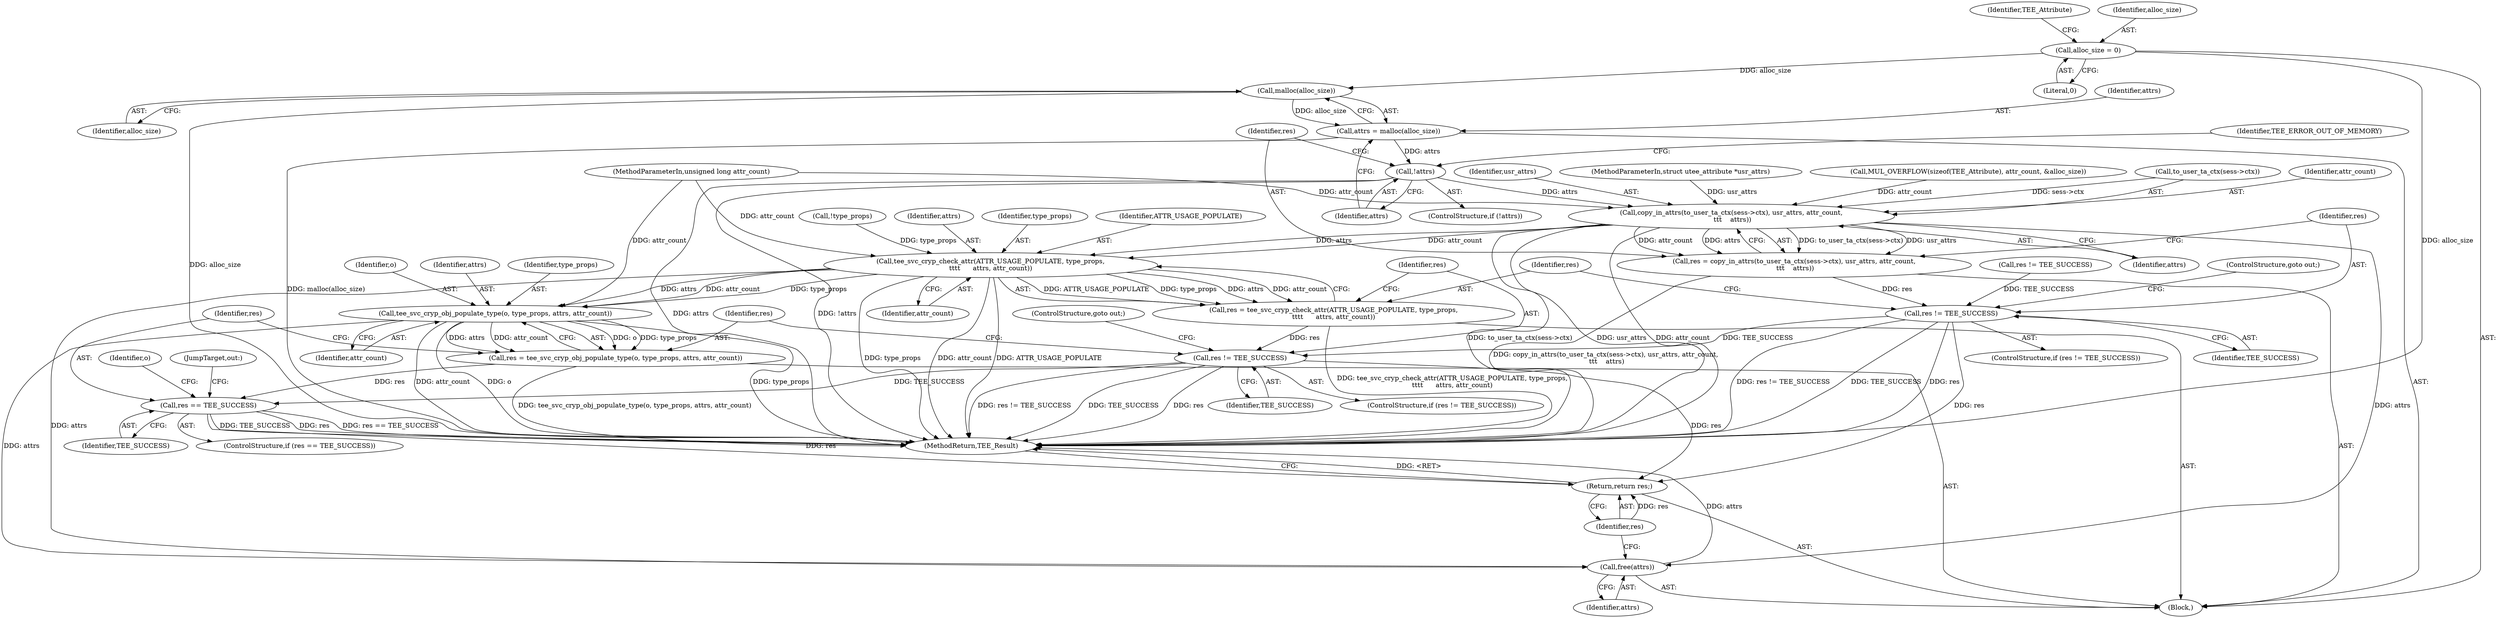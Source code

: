 digraph "0_optee_os_b60e1cee406a1ff521145ab9534370dfb85dd592@API" {
"1000195" [label="(Call,malloc(alloc_size))"];
"1000181" [label="(Call,alloc_size = 0)"];
"1000193" [label="(Call,attrs = malloc(alloc_size))"];
"1000198" [label="(Call,!attrs)"];
"1000204" [label="(Call,copy_in_attrs(to_user_ta_ctx(sess->ctx), usr_attrs, attr_count,\n \t\t\t    attrs))"];
"1000202" [label="(Call,res = copy_in_attrs(to_user_ta_ctx(sess->ctx), usr_attrs, attr_count,\n \t\t\t    attrs))"];
"1000213" [label="(Call,res != TEE_SUCCESS)"];
"1000225" [label="(Call,res != TEE_SUCCESS)"];
"1000237" [label="(Call,res == TEE_SUCCESS)"];
"1000250" [label="(Return,return res;)"];
"1000219" [label="(Call,tee_svc_cryp_check_attr(ATTR_USAGE_POPULATE, type_props,\n\t\t\t\t      attrs, attr_count))"];
"1000217" [label="(Call,res = tee_svc_cryp_check_attr(ATTR_USAGE_POPULATE, type_props,\n\t\t\t\t      attrs, attr_count))"];
"1000231" [label="(Call,tee_svc_cryp_obj_populate_type(o, type_props, attrs, attr_count))"];
"1000229" [label="(Call,res = tee_svc_cryp_obj_populate_type(o, type_props, attrs, attr_count))"];
"1000248" [label="(Call,free(attrs))"];
"1000187" [label="(Identifier,TEE_Attribute)"];
"1000222" [label="(Identifier,attrs)"];
"1000210" [label="(Identifier,attr_count)"];
"1000219" [label="(Call,tee_svc_cryp_check_attr(ATTR_USAGE_POPULATE, type_props,\n\t\t\t\t      attrs, attr_count))"];
"1000212" [label="(ControlStructure,if (res != TEE_SUCCESS))"];
"1000239" [label="(Identifier,TEE_SUCCESS)"];
"1000235" [label="(Identifier,attr_count)"];
"1000203" [label="(Identifier,res)"];
"1000248" [label="(Call,free(attrs))"];
"1000251" [label="(Identifier,res)"];
"1000211" [label="(Identifier,attrs)"];
"1000181" [label="(Call,alloc_size = 0)"];
"1000221" [label="(Identifier,type_props)"];
"1000220" [label="(Identifier,ATTR_USAGE_POPULATE)"];
"1000249" [label="(Identifier,attrs)"];
"1000237" [label="(Call,res == TEE_SUCCESS)"];
"1000218" [label="(Identifier,res)"];
"1000214" [label="(Identifier,res)"];
"1000202" [label="(Call,res = copy_in_attrs(to_user_ta_ctx(sess->ctx), usr_attrs, attr_count,\n \t\t\t    attrs))"];
"1000233" [label="(Identifier,type_props)"];
"1000105" [label="(MethodParameterIn,unsigned long attr_count)"];
"1000228" [label="(ControlStructure,goto out;)"];
"1000217" [label="(Call,res = tee_svc_cryp_check_attr(ATTR_USAGE_POPULATE, type_props,\n\t\t\t\t      attrs, attr_count))"];
"1000230" [label="(Identifier,res)"];
"1000213" [label="(Call,res != TEE_SUCCESS)"];
"1000229" [label="(Call,res = tee_svc_cryp_obj_populate_type(o, type_props, attrs, attr_count))"];
"1000227" [label="(Identifier,TEE_SUCCESS)"];
"1000232" [label="(Identifier,o)"];
"1000201" [label="(Identifier,TEE_ERROR_OUT_OF_MEMORY)"];
"1000182" [label="(Identifier,alloc_size)"];
"1000196" [label="(Identifier,alloc_size)"];
"1000183" [label="(Literal,0)"];
"1000216" [label="(ControlStructure,goto out;)"];
"1000243" [label="(Identifier,o)"];
"1000194" [label="(Identifier,attrs)"];
"1000106" [label="(Block,)"];
"1000205" [label="(Call,to_user_ta_ctx(sess->ctx))"];
"1000199" [label="(Identifier,attrs)"];
"1000238" [label="(Identifier,res)"];
"1000209" [label="(Identifier,usr_attrs)"];
"1000195" [label="(Call,malloc(alloc_size))"];
"1000176" [label="(Call,!type_props)"];
"1000204" [label="(Call,copy_in_attrs(to_user_ta_ctx(sess->ctx), usr_attrs, attr_count,\n \t\t\t    attrs))"];
"1000224" [label="(ControlStructure,if (res != TEE_SUCCESS))"];
"1000236" [label="(ControlStructure,if (res == TEE_SUCCESS))"];
"1000231" [label="(Call,tee_svc_cryp_obj_populate_type(o, type_props, attrs, attr_count))"];
"1000215" [label="(Identifier,TEE_SUCCESS)"];
"1000223" [label="(Identifier,attr_count)"];
"1000225" [label="(Call,res != TEE_SUCCESS)"];
"1000252" [label="(MethodReturn,TEE_Result)"];
"1000250" [label="(Return,return res;)"];
"1000247" [label="(JumpTarget,out:)"];
"1000104" [label="(MethodParameterIn,struct utee_attribute *usr_attrs)"];
"1000185" [label="(Call,MUL_OVERFLOW(sizeof(TEE_Attribute), attr_count, &alloc_size))"];
"1000234" [label="(Identifier,attrs)"];
"1000198" [label="(Call,!attrs)"];
"1000138" [label="(Call,res != TEE_SUCCESS)"];
"1000226" [label="(Identifier,res)"];
"1000197" [label="(ControlStructure,if (!attrs))"];
"1000193" [label="(Call,attrs = malloc(alloc_size))"];
"1000195" -> "1000193"  [label="AST: "];
"1000195" -> "1000196"  [label="CFG: "];
"1000196" -> "1000195"  [label="AST: "];
"1000193" -> "1000195"  [label="CFG: "];
"1000195" -> "1000252"  [label="DDG: alloc_size"];
"1000195" -> "1000193"  [label="DDG: alloc_size"];
"1000181" -> "1000195"  [label="DDG: alloc_size"];
"1000181" -> "1000106"  [label="AST: "];
"1000181" -> "1000183"  [label="CFG: "];
"1000182" -> "1000181"  [label="AST: "];
"1000183" -> "1000181"  [label="AST: "];
"1000187" -> "1000181"  [label="CFG: "];
"1000181" -> "1000252"  [label="DDG: alloc_size"];
"1000193" -> "1000106"  [label="AST: "];
"1000194" -> "1000193"  [label="AST: "];
"1000199" -> "1000193"  [label="CFG: "];
"1000193" -> "1000252"  [label="DDG: malloc(alloc_size)"];
"1000193" -> "1000198"  [label="DDG: attrs"];
"1000198" -> "1000197"  [label="AST: "];
"1000198" -> "1000199"  [label="CFG: "];
"1000199" -> "1000198"  [label="AST: "];
"1000201" -> "1000198"  [label="CFG: "];
"1000203" -> "1000198"  [label="CFG: "];
"1000198" -> "1000252"  [label="DDG: attrs"];
"1000198" -> "1000252"  [label="DDG: !attrs"];
"1000198" -> "1000204"  [label="DDG: attrs"];
"1000204" -> "1000202"  [label="AST: "];
"1000204" -> "1000211"  [label="CFG: "];
"1000205" -> "1000204"  [label="AST: "];
"1000209" -> "1000204"  [label="AST: "];
"1000210" -> "1000204"  [label="AST: "];
"1000211" -> "1000204"  [label="AST: "];
"1000202" -> "1000204"  [label="CFG: "];
"1000204" -> "1000252"  [label="DDG: to_user_ta_ctx(sess->ctx)"];
"1000204" -> "1000252"  [label="DDG: usr_attrs"];
"1000204" -> "1000252"  [label="DDG: attr_count"];
"1000204" -> "1000202"  [label="DDG: to_user_ta_ctx(sess->ctx)"];
"1000204" -> "1000202"  [label="DDG: usr_attrs"];
"1000204" -> "1000202"  [label="DDG: attr_count"];
"1000204" -> "1000202"  [label="DDG: attrs"];
"1000205" -> "1000204"  [label="DDG: sess->ctx"];
"1000104" -> "1000204"  [label="DDG: usr_attrs"];
"1000185" -> "1000204"  [label="DDG: attr_count"];
"1000105" -> "1000204"  [label="DDG: attr_count"];
"1000204" -> "1000219"  [label="DDG: attrs"];
"1000204" -> "1000219"  [label="DDG: attr_count"];
"1000204" -> "1000248"  [label="DDG: attrs"];
"1000202" -> "1000106"  [label="AST: "];
"1000203" -> "1000202"  [label="AST: "];
"1000214" -> "1000202"  [label="CFG: "];
"1000202" -> "1000252"  [label="DDG: copy_in_attrs(to_user_ta_ctx(sess->ctx), usr_attrs, attr_count,\n \t\t\t    attrs)"];
"1000202" -> "1000213"  [label="DDG: res"];
"1000213" -> "1000212"  [label="AST: "];
"1000213" -> "1000215"  [label="CFG: "];
"1000214" -> "1000213"  [label="AST: "];
"1000215" -> "1000213"  [label="AST: "];
"1000216" -> "1000213"  [label="CFG: "];
"1000218" -> "1000213"  [label="CFG: "];
"1000213" -> "1000252"  [label="DDG: res"];
"1000213" -> "1000252"  [label="DDG: res != TEE_SUCCESS"];
"1000213" -> "1000252"  [label="DDG: TEE_SUCCESS"];
"1000138" -> "1000213"  [label="DDG: TEE_SUCCESS"];
"1000213" -> "1000225"  [label="DDG: TEE_SUCCESS"];
"1000213" -> "1000250"  [label="DDG: res"];
"1000225" -> "1000224"  [label="AST: "];
"1000225" -> "1000227"  [label="CFG: "];
"1000226" -> "1000225"  [label="AST: "];
"1000227" -> "1000225"  [label="AST: "];
"1000228" -> "1000225"  [label="CFG: "];
"1000230" -> "1000225"  [label="CFG: "];
"1000225" -> "1000252"  [label="DDG: res != TEE_SUCCESS"];
"1000225" -> "1000252"  [label="DDG: TEE_SUCCESS"];
"1000225" -> "1000252"  [label="DDG: res"];
"1000217" -> "1000225"  [label="DDG: res"];
"1000225" -> "1000237"  [label="DDG: TEE_SUCCESS"];
"1000225" -> "1000250"  [label="DDG: res"];
"1000237" -> "1000236"  [label="AST: "];
"1000237" -> "1000239"  [label="CFG: "];
"1000238" -> "1000237"  [label="AST: "];
"1000239" -> "1000237"  [label="AST: "];
"1000243" -> "1000237"  [label="CFG: "];
"1000247" -> "1000237"  [label="CFG: "];
"1000237" -> "1000252"  [label="DDG: res == TEE_SUCCESS"];
"1000237" -> "1000252"  [label="DDG: TEE_SUCCESS"];
"1000237" -> "1000252"  [label="DDG: res"];
"1000229" -> "1000237"  [label="DDG: res"];
"1000237" -> "1000250"  [label="DDG: res"];
"1000250" -> "1000106"  [label="AST: "];
"1000250" -> "1000251"  [label="CFG: "];
"1000251" -> "1000250"  [label="AST: "];
"1000252" -> "1000250"  [label="CFG: "];
"1000250" -> "1000252"  [label="DDG: <RET>"];
"1000251" -> "1000250"  [label="DDG: res"];
"1000219" -> "1000217"  [label="AST: "];
"1000219" -> "1000223"  [label="CFG: "];
"1000220" -> "1000219"  [label="AST: "];
"1000221" -> "1000219"  [label="AST: "];
"1000222" -> "1000219"  [label="AST: "];
"1000223" -> "1000219"  [label="AST: "];
"1000217" -> "1000219"  [label="CFG: "];
"1000219" -> "1000252"  [label="DDG: type_props"];
"1000219" -> "1000252"  [label="DDG: attr_count"];
"1000219" -> "1000252"  [label="DDG: ATTR_USAGE_POPULATE"];
"1000219" -> "1000217"  [label="DDG: ATTR_USAGE_POPULATE"];
"1000219" -> "1000217"  [label="DDG: type_props"];
"1000219" -> "1000217"  [label="DDG: attrs"];
"1000219" -> "1000217"  [label="DDG: attr_count"];
"1000176" -> "1000219"  [label="DDG: type_props"];
"1000105" -> "1000219"  [label="DDG: attr_count"];
"1000219" -> "1000231"  [label="DDG: type_props"];
"1000219" -> "1000231"  [label="DDG: attrs"];
"1000219" -> "1000231"  [label="DDG: attr_count"];
"1000219" -> "1000248"  [label="DDG: attrs"];
"1000217" -> "1000106"  [label="AST: "];
"1000218" -> "1000217"  [label="AST: "];
"1000226" -> "1000217"  [label="CFG: "];
"1000217" -> "1000252"  [label="DDG: tee_svc_cryp_check_attr(ATTR_USAGE_POPULATE, type_props,\n\t\t\t\t      attrs, attr_count)"];
"1000231" -> "1000229"  [label="AST: "];
"1000231" -> "1000235"  [label="CFG: "];
"1000232" -> "1000231"  [label="AST: "];
"1000233" -> "1000231"  [label="AST: "];
"1000234" -> "1000231"  [label="AST: "];
"1000235" -> "1000231"  [label="AST: "];
"1000229" -> "1000231"  [label="CFG: "];
"1000231" -> "1000252"  [label="DDG: type_props"];
"1000231" -> "1000252"  [label="DDG: attr_count"];
"1000231" -> "1000252"  [label="DDG: o"];
"1000231" -> "1000229"  [label="DDG: o"];
"1000231" -> "1000229"  [label="DDG: type_props"];
"1000231" -> "1000229"  [label="DDG: attrs"];
"1000231" -> "1000229"  [label="DDG: attr_count"];
"1000105" -> "1000231"  [label="DDG: attr_count"];
"1000231" -> "1000248"  [label="DDG: attrs"];
"1000229" -> "1000106"  [label="AST: "];
"1000230" -> "1000229"  [label="AST: "];
"1000238" -> "1000229"  [label="CFG: "];
"1000229" -> "1000252"  [label="DDG: tee_svc_cryp_obj_populate_type(o, type_props, attrs, attr_count)"];
"1000248" -> "1000106"  [label="AST: "];
"1000248" -> "1000249"  [label="CFG: "];
"1000249" -> "1000248"  [label="AST: "];
"1000251" -> "1000248"  [label="CFG: "];
"1000248" -> "1000252"  [label="DDG: attrs"];
}
